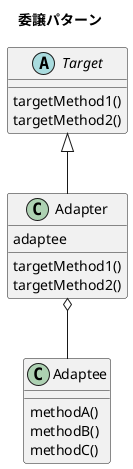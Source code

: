 @startuml adapter_delegate

title 委譲パターン

abstract class Target {
  targetMethod1()
  targetMethod2()
}

class Adapter {
  adaptee
  targetMethod1()
  targetMethod2()
}

class Adaptee {
  methodA()
  methodB()
  methodC()
}

Target <|-- Adapter
Adapter o-- Adaptee

@enduml